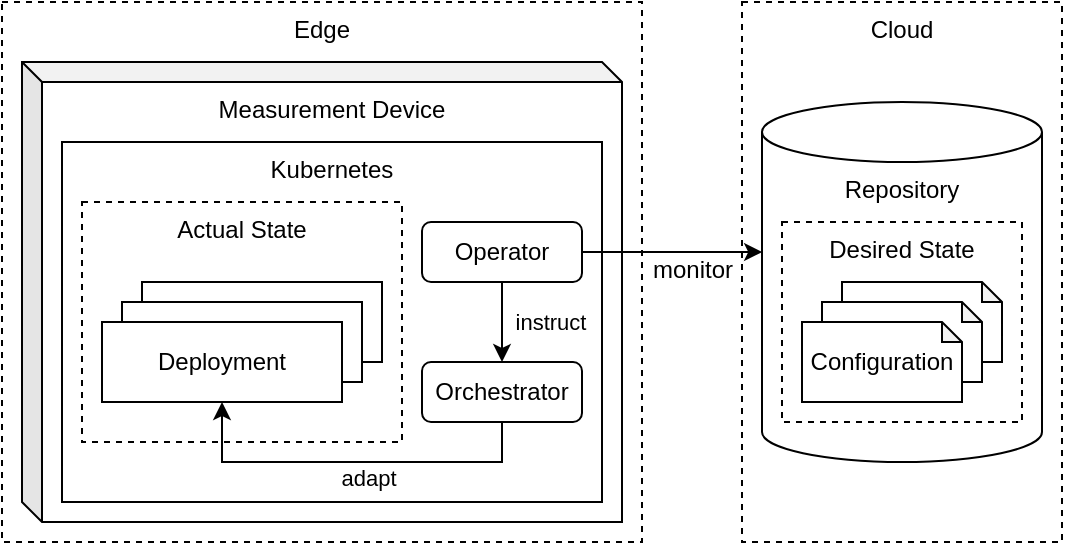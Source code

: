 <mxfile version="16.1.2" type="device"><diagram id="oe-SOWbaSvYBVppohszi" name="Seite-1"><mxGraphModel dx="763" dy="688" grid="1" gridSize="10" guides="1" tooltips="1" connect="1" arrows="1" fold="1" page="1" pageScale="1" pageWidth="827" pageHeight="1169" math="0" shadow="0"><root><mxCell id="0"/><mxCell id="1" parent="0"/><mxCell id="yrnxXubC-xCWAD53Khxa-2" value="Edge" style="rounded=0;whiteSpace=wrap;html=1;fillColor=none;dashed=1;verticalAlign=top;" vertex="1" parent="1"><mxGeometry x="40" y="40" width="320" height="270" as="geometry"/></mxCell><mxCell id="dWygPReJuwSqYuvMfMjy-7" value="Measurement Device" style="shape=cube;whiteSpace=wrap;html=1;boundedLbl=1;backgroundOutline=1;darkOpacity=0.05;darkOpacity2=0.1;fillColor=default;size=10;verticalAlign=top;" parent="1" vertex="1"><mxGeometry x="50" y="70" width="300" height="230" as="geometry"/></mxCell><mxCell id="dWygPReJuwSqYuvMfMjy-10" value="Kubernetes" style="rounded=0;whiteSpace=wrap;html=1;fillColor=default;verticalAlign=top;" parent="1" vertex="1"><mxGeometry x="70" y="110" width="270" height="180" as="geometry"/></mxCell><mxCell id="dWygPReJuwSqYuvMfMjy-8" value="Actual State" style="rounded=0;whiteSpace=wrap;html=1;fillColor=none;dashed=1;verticalAlign=top;" parent="1" vertex="1"><mxGeometry x="80" y="140" width="160" height="120" as="geometry"/></mxCell><mxCell id="dWygPReJuwSqYuvMfMjy-15" value="" style="rounded=0;whiteSpace=wrap;html=1;fillColor=default;" parent="1" vertex="1"><mxGeometry x="110" y="180" width="120" height="40" as="geometry"/></mxCell><mxCell id="dWygPReJuwSqYuvMfMjy-1" value="Repository" style="shape=cylinder3;whiteSpace=wrap;html=1;boundedLbl=1;backgroundOutline=1;size=15;verticalAlign=top;" parent="1" vertex="1"><mxGeometry x="420" y="90" width="140" height="180" as="geometry"/></mxCell><mxCell id="dWygPReJuwSqYuvMfMjy-2" value="Desired State" style="rounded=0;whiteSpace=wrap;html=1;fillColor=none;dashed=1;verticalAlign=top;" parent="1" vertex="1"><mxGeometry x="430" y="150" width="120" height="100" as="geometry"/></mxCell><mxCell id="dWygPReJuwSqYuvMfMjy-13" value="" style="rounded=0;whiteSpace=wrap;html=1;fillColor=default;" parent="1" vertex="1"><mxGeometry x="100" y="190" width="120" height="40" as="geometry"/></mxCell><mxCell id="dWygPReJuwSqYuvMfMjy-12" value="Deployment" style="rounded=0;whiteSpace=wrap;html=1;fillColor=default;" parent="1" vertex="1"><mxGeometry x="90" y="200" width="120" height="40" as="geometry"/></mxCell><mxCell id="dWygPReJuwSqYuvMfMjy-21" style="edgeStyle=orthogonalEdgeStyle;rounded=0;orthogonalLoop=1;jettySize=auto;html=1;exitX=0.5;exitY=1;exitDx=0;exitDy=0;entryX=0.5;entryY=1;entryDx=0;entryDy=0;" parent="1" source="dWygPReJuwSqYuvMfMjy-16" target="dWygPReJuwSqYuvMfMjy-12" edge="1"><mxGeometry relative="1" as="geometry"><Array as="points"><mxPoint x="290" y="270"/><mxPoint x="150" y="270"/></Array></mxGeometry></mxCell><mxCell id="dWygPReJuwSqYuvMfMjy-22" value="adapt" style="edgeLabel;html=1;align=center;verticalAlign=middle;resizable=0;points=[];" parent="dWygPReJuwSqYuvMfMjy-21" vertex="1" connectable="0"><mxGeometry x="-0.152" y="-3" relative="1" as="geometry"><mxPoint x="-7" y="11" as="offset"/></mxGeometry></mxCell><mxCell id="dWygPReJuwSqYuvMfMjy-16" value="Orchestrator" style="rounded=1;whiteSpace=wrap;html=1;fillColor=default;" parent="1" vertex="1"><mxGeometry x="250" y="220" width="80" height="30" as="geometry"/></mxCell><mxCell id="dWygPReJuwSqYuvMfMjy-19" style="edgeStyle=orthogonalEdgeStyle;rounded=0;orthogonalLoop=1;jettySize=auto;html=1;exitX=0.5;exitY=1;exitDx=0;exitDy=0;entryX=0.5;entryY=0;entryDx=0;entryDy=0;" parent="1" source="dWygPReJuwSqYuvMfMjy-17" target="dWygPReJuwSqYuvMfMjy-16" edge="1"><mxGeometry relative="1" as="geometry"/></mxCell><mxCell id="dWygPReJuwSqYuvMfMjy-20" value="instruct" style="edgeLabel;html=1;align=center;verticalAlign=middle;resizable=0;points=[];" parent="dWygPReJuwSqYuvMfMjy-19" vertex="1" connectable="0"><mxGeometry x="-0.043" relative="1" as="geometry"><mxPoint x="24" y="1" as="offset"/></mxGeometry></mxCell><mxCell id="yrnxXubC-xCWAD53Khxa-3" style="edgeStyle=orthogonalEdgeStyle;rounded=0;orthogonalLoop=1;jettySize=auto;html=1;exitX=1;exitY=0.5;exitDx=0;exitDy=0;fontSize=12;endArrow=classic;endFill=1;entryX=0.063;entryY=0.463;entryDx=0;entryDy=0;entryPerimeter=0;" edge="1" parent="1" source="dWygPReJuwSqYuvMfMjy-17" target="yrnxXubC-xCWAD53Khxa-1"><mxGeometry relative="1" as="geometry"><mxPoint x="380" y="165.103" as="targetPoint"/></mxGeometry></mxCell><mxCell id="yrnxXubC-xCWAD53Khxa-4" value="monitor" style="edgeLabel;html=1;align=center;verticalAlign=middle;resizable=0;points=[];fontSize=12;" vertex="1" connectable="0" parent="yrnxXubC-xCWAD53Khxa-3"><mxGeometry x="0.145" relative="1" as="geometry"><mxPoint x="3" y="9" as="offset"/></mxGeometry></mxCell><mxCell id="dWygPReJuwSqYuvMfMjy-17" value="Operator" style="rounded=1;whiteSpace=wrap;html=1;fillColor=default;" parent="1" vertex="1"><mxGeometry x="250" y="150" width="80" height="30" as="geometry"/></mxCell><mxCell id="dWygPReJuwSqYuvMfMjy-30" value="" style="shape=note;whiteSpace=wrap;html=1;backgroundOutline=1;darkOpacity=0.05;fillColor=default;size=10;" parent="1" vertex="1"><mxGeometry x="460" y="180" width="80" height="40" as="geometry"/></mxCell><mxCell id="dWygPReJuwSqYuvMfMjy-29" value="" style="shape=note;whiteSpace=wrap;html=1;backgroundOutline=1;darkOpacity=0.05;fillColor=default;size=10;" parent="1" vertex="1"><mxGeometry x="450" y="190" width="80" height="40" as="geometry"/></mxCell><mxCell id="dWygPReJuwSqYuvMfMjy-6" value="Configuration" style="shape=note;whiteSpace=wrap;html=1;backgroundOutline=1;darkOpacity=0.05;fillColor=default;size=10;" parent="1" vertex="1"><mxGeometry x="440" y="200" width="80" height="40" as="geometry"/></mxCell><mxCell id="yrnxXubC-xCWAD53Khxa-1" value="Cloud" style="rounded=0;whiteSpace=wrap;html=1;fillColor=none;dashed=1;verticalAlign=top;" vertex="1" parent="1"><mxGeometry x="410" y="40" width="160" height="270" as="geometry"/></mxCell></root></mxGraphModel></diagram></mxfile>